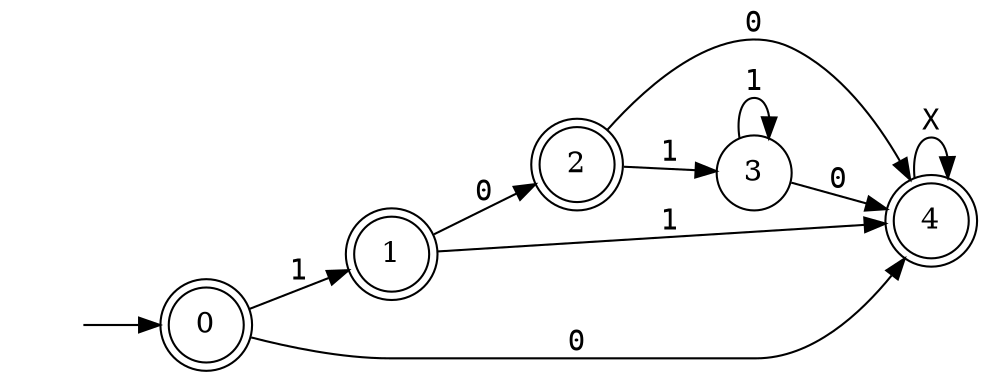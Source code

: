 digraph MONA_DFA {
 rankdir = LR;
 center = true;
 size = "7.5,10.5";
 edge [fontname = Courier];
 node [height = .5, width = .5];
 node [shape = doublecircle]; 0; 1; 2; 4;
 node [shape = circle]; 3;
 node [shape = box];
 init [shape = plaintext, label = ""];
 init -> 0;
 0 -> 1 [label="1"];
 0 -> 4 [label="0"];
 1 -> 2 [label="0"];
 1 -> 4 [label="1"];
 2 -> 3 [label="1"];
 2 -> 4 [label="0"];
 3 -> 3 [label="1"];
 3 -> 4 [label="0"];
 4 -> 4 [label="X"];
}
